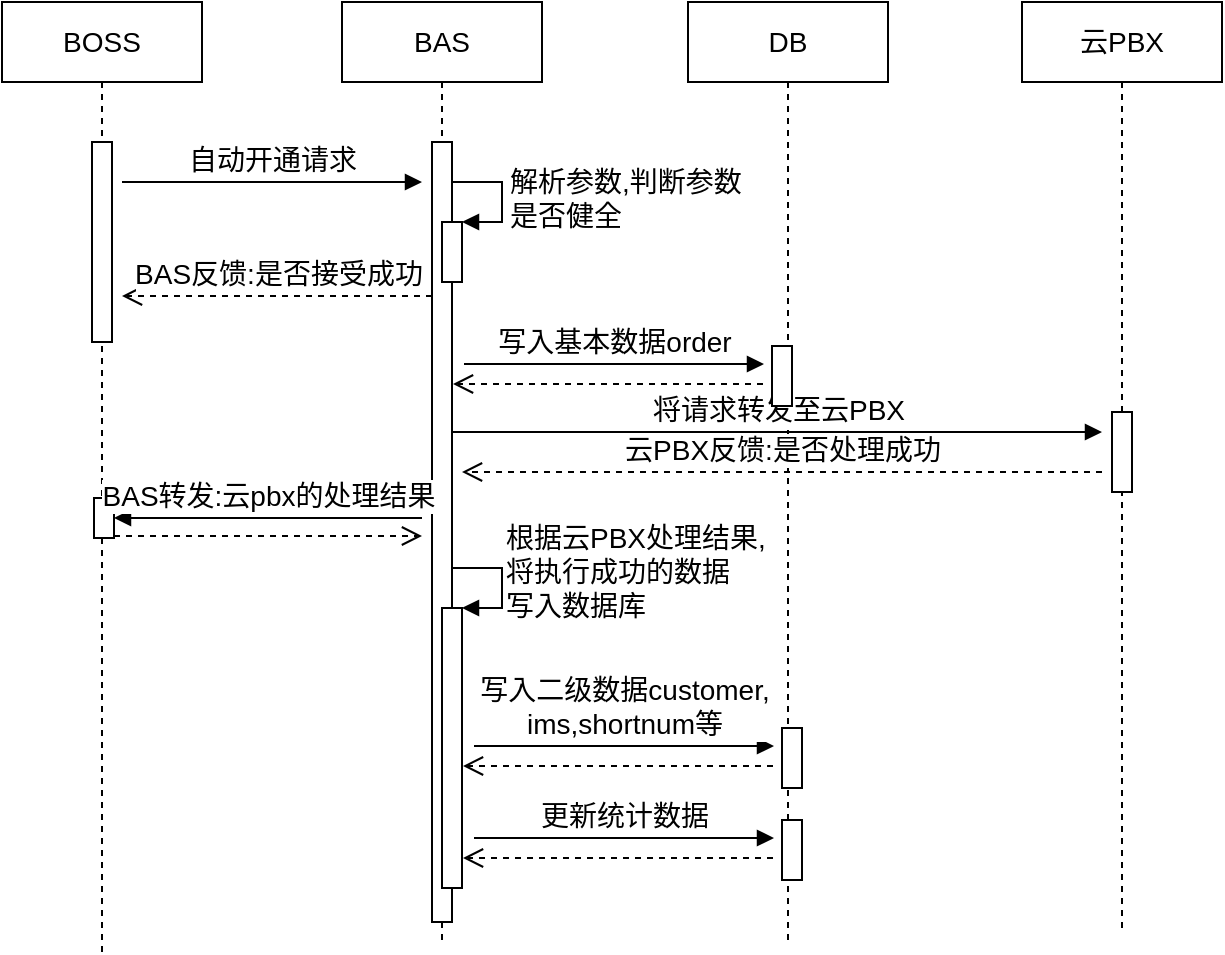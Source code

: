 <mxfile pages="1" version="11.2.8" type="github"><diagram id="dJIkZJ6dtBG-nSI26m5C" name="第 1 页"><mxGraphModel dx="1035" dy="545" grid="1" gridSize="10" guides="1" tooltips="1" connect="1" arrows="1" fold="1" page="1" pageScale="1" pageWidth="827" pageHeight="1169" math="0" shadow="0"><root><mxCell id="0"/><mxCell id="1" parent="0"/><mxCell id="jWUmlI4CCGojnIvaTug--1" value="BOSS" style="shape=umlLifeline;perimeter=lifelinePerimeter;whiteSpace=wrap;html=1;container=1;collapsible=0;recursiveResize=0;outlineConnect=0;fontSize=14;" parent="1" vertex="1"><mxGeometry x="130" y="30" width="100" height="475" as="geometry"/></mxCell><mxCell id="jWUmlI4CCGojnIvaTug--9" value="" style="html=1;points=[];perimeter=orthogonalPerimeter;fontSize=14;" parent="jWUmlI4CCGojnIvaTug--1" vertex="1"><mxGeometry x="45" y="70" width="10" height="100" as="geometry"/></mxCell><mxCell id="jWUmlI4CCGojnIvaTug--2" value="BAS" style="shape=umlLifeline;perimeter=lifelinePerimeter;whiteSpace=wrap;html=1;container=1;collapsible=0;recursiveResize=0;outlineConnect=0;fontSize=14;" parent="1" vertex="1"><mxGeometry x="300" y="30" width="100" height="470" as="geometry"/></mxCell><mxCell id="jWUmlI4CCGojnIvaTug--12" value="" style="html=1;points=[];perimeter=orthogonalPerimeter;fontSize=14;" parent="jWUmlI4CCGojnIvaTug--2" vertex="1"><mxGeometry x="45" y="70" width="10" height="390" as="geometry"/></mxCell><mxCell id="jWUmlI4CCGojnIvaTug--3" value="DB" style="shape=umlLifeline;perimeter=lifelinePerimeter;whiteSpace=wrap;html=1;container=1;collapsible=0;recursiveResize=0;outlineConnect=0;fontSize=14;" parent="1" vertex="1"><mxGeometry x="473" y="30" width="100" height="470" as="geometry"/></mxCell><mxCell id="jWUmlI4CCGojnIvaTug--36" value="" style="html=1;points=[];perimeter=orthogonalPerimeter;fontSize=14;" parent="jWUmlI4CCGojnIvaTug--3" vertex="1"><mxGeometry x="47" y="363" width="10" height="30" as="geometry"/></mxCell><mxCell id="jWUmlI4CCGojnIvaTug--5" value="云PBX" style="shape=umlLifeline;perimeter=lifelinePerimeter;whiteSpace=wrap;html=1;container=1;collapsible=0;recursiveResize=0;outlineConnect=0;fontSize=14;" parent="1" vertex="1"><mxGeometry x="640" y="30" width="100" height="465" as="geometry"/></mxCell><mxCell id="jWUmlI4CCGojnIvaTug--20" value="" style="html=1;points=[];perimeter=orthogonalPerimeter;fontSize=14;" parent="jWUmlI4CCGojnIvaTug--5" vertex="1"><mxGeometry x="45" y="205" width="10" height="40" as="geometry"/></mxCell><mxCell id="jWUmlI4CCGojnIvaTug--13" value="自动开通请求" style="html=1;verticalAlign=bottom;endArrow=block;fontSize=14;" parent="1" edge="1"><mxGeometry width="80" relative="1" as="geometry"><mxPoint x="190" y="120" as="sourcePoint"/><mxPoint x="340" y="120" as="targetPoint"/></mxGeometry></mxCell><mxCell id="jWUmlI4CCGojnIvaTug--14" value="BAS反馈:是否接受成功" style="html=1;verticalAlign=bottom;endArrow=open;dashed=1;endSize=8;fontSize=14;" parent="1" edge="1"><mxGeometry relative="1" as="geometry"><mxPoint x="345" y="177" as="sourcePoint"/><mxPoint x="190" y="177" as="targetPoint"/></mxGeometry></mxCell><mxCell id="jWUmlI4CCGojnIvaTug--15" value="" style="html=1;points=[];perimeter=orthogonalPerimeter;fontSize=14;" parent="1" vertex="1"><mxGeometry x="350" y="140" width="10" height="30" as="geometry"/></mxCell><mxCell id="jWUmlI4CCGojnIvaTug--16" value="解析参数,判断参数&lt;br&gt;是否健全" style="edgeStyle=orthogonalEdgeStyle;html=1;align=left;spacingLeft=2;endArrow=block;rounded=0;entryX=1;entryY=0;fontSize=14;" parent="1" target="jWUmlI4CCGojnIvaTug--15" edge="1"><mxGeometry relative="1" as="geometry"><mxPoint x="355" y="120" as="sourcePoint"/><Array as="points"><mxPoint x="380" y="120"/></Array></mxGeometry></mxCell><mxCell id="jWUmlI4CCGojnIvaTug--24" value="云PBX反馈:是否处理成功" style="html=1;verticalAlign=bottom;endArrow=open;dashed=1;endSize=8;fontSize=14;" parent="1" edge="1"><mxGeometry relative="1" as="geometry"><mxPoint x="680" y="265" as="sourcePoint"/><mxPoint x="360" y="265" as="targetPoint"/></mxGeometry></mxCell><mxCell id="jWUmlI4CCGojnIvaTug--25" value="将请求转发至云PBX" style="html=1;verticalAlign=bottom;endArrow=block;fontSize=14;" parent="1" edge="1"><mxGeometry width="80" relative="1" as="geometry"><mxPoint x="355" y="245" as="sourcePoint"/><mxPoint x="680" y="245" as="targetPoint"/></mxGeometry></mxCell><mxCell id="jWUmlI4CCGojnIvaTug--30" value="" style="html=1;points=[];perimeter=orthogonalPerimeter;fontSize=14;" parent="1" vertex="1"><mxGeometry x="176" y="278" width="10" height="20" as="geometry"/></mxCell><mxCell id="jWUmlI4CCGojnIvaTug--31" value="BAS转发:云pbx的处理结果" style="html=1;verticalAlign=bottom;endArrow=block;entryX=1;entryY=0;fontSize=14;" parent="1" edge="1"><mxGeometry relative="1" as="geometry"><mxPoint x="340" y="288" as="sourcePoint"/><mxPoint x="186" y="288" as="targetPoint"/></mxGeometry></mxCell><mxCell id="jWUmlI4CCGojnIvaTug--32" value="" style="html=1;verticalAlign=bottom;endArrow=open;dashed=1;endSize=8;exitX=1;exitY=0.95;fontSize=14;" parent="1" source="jWUmlI4CCGojnIvaTug--30" edge="1"><mxGeometry relative="1" as="geometry"><mxPoint x="340" y="297" as="targetPoint"/></mxGeometry></mxCell><mxCell id="jWUmlI4CCGojnIvaTug--33" value="" style="html=1;points=[];perimeter=orthogonalPerimeter;fontSize=14;" parent="1" vertex="1"><mxGeometry x="350" y="333" width="10" height="140" as="geometry"/></mxCell><mxCell id="jWUmlI4CCGojnIvaTug--34" value="" style="edgeStyle=orthogonalEdgeStyle;html=1;align=left;spacingLeft=2;endArrow=block;rounded=0;entryX=1;entryY=0;fontSize=14;" parent="1" target="jWUmlI4CCGojnIvaTug--33" edge="1"><mxGeometry relative="1" as="geometry"><mxPoint x="355" y="313" as="sourcePoint"/><Array as="points"><mxPoint x="380" y="313"/></Array></mxGeometry></mxCell><mxCell id="jWUmlI4CCGojnIvaTug--35" value="写入二级数据customer,&lt;br&gt;ims,shortnum等" style="html=1;verticalAlign=bottom;endArrow=block;fontSize=14;" parent="1" edge="1"><mxGeometry width="80" relative="1" as="geometry"><mxPoint x="366" y="402" as="sourcePoint"/><mxPoint x="516" y="402" as="targetPoint"/></mxGeometry></mxCell><mxCell id="jWUmlI4CCGojnIvaTug--37" value="" style="html=1;verticalAlign=bottom;endArrow=open;dashed=1;endSize=8;fontSize=14;" parent="1" edge="1"><mxGeometry relative="1" as="geometry"><mxPoint x="515.5" y="412" as="sourcePoint"/><mxPoint x="360.5" y="412" as="targetPoint"/></mxGeometry></mxCell><mxCell id="jWUmlI4CCGojnIvaTug--40" value="根据云PBX处理结果,&lt;br&gt;将执行成功的数据&lt;br&gt;写入数据库" style="text;html=1;fontSize=14;" parent="1" vertex="1"><mxGeometry x="380" y="283" width="130" height="30" as="geometry"/></mxCell><mxCell id="jWUmlI4CCGojnIvaTug--41" value="" style="html=1;points=[];perimeter=orthogonalPerimeter;fontSize=14;" parent="1" vertex="1"><mxGeometry x="520" y="439" width="10" height="30" as="geometry"/></mxCell><mxCell id="jWUmlI4CCGojnIvaTug--42" value="更新统计数据" style="html=1;verticalAlign=bottom;endArrow=block;fontSize=14;" parent="1" edge="1"><mxGeometry width="80" relative="1" as="geometry"><mxPoint x="366" y="448" as="sourcePoint"/><mxPoint x="516" y="448" as="targetPoint"/></mxGeometry></mxCell><mxCell id="jWUmlI4CCGojnIvaTug--43" value="" style="html=1;verticalAlign=bottom;endArrow=open;dashed=1;endSize=8;fontSize=14;" parent="1" edge="1"><mxGeometry relative="1" as="geometry"><mxPoint x="515.5" y="458" as="sourcePoint"/><mxPoint x="360.5" y="458" as="targetPoint"/></mxGeometry></mxCell><mxCell id="kBdxQ7BAFcbZ2-cmZ1EJ-7" value="" style="html=1;points=[];perimeter=orthogonalPerimeter;fontSize=14;" vertex="1" parent="1"><mxGeometry x="515" y="202" width="10" height="30" as="geometry"/></mxCell><mxCell id="kBdxQ7BAFcbZ2-cmZ1EJ-8" value="写入基本数据order" style="html=1;verticalAlign=bottom;endArrow=block;fontSize=14;" edge="1" parent="1"><mxGeometry width="80" relative="1" as="geometry"><mxPoint x="361" y="211" as="sourcePoint"/><mxPoint x="511" y="211" as="targetPoint"/></mxGeometry></mxCell><mxCell id="kBdxQ7BAFcbZ2-cmZ1EJ-9" value="" style="html=1;verticalAlign=bottom;endArrow=open;dashed=1;endSize=8;fontSize=14;" edge="1" parent="1"><mxGeometry relative="1" as="geometry"><mxPoint x="510.5" y="221" as="sourcePoint"/><mxPoint x="355.5" y="221" as="targetPoint"/></mxGeometry></mxCell></root></mxGraphModel></diagram></mxfile>